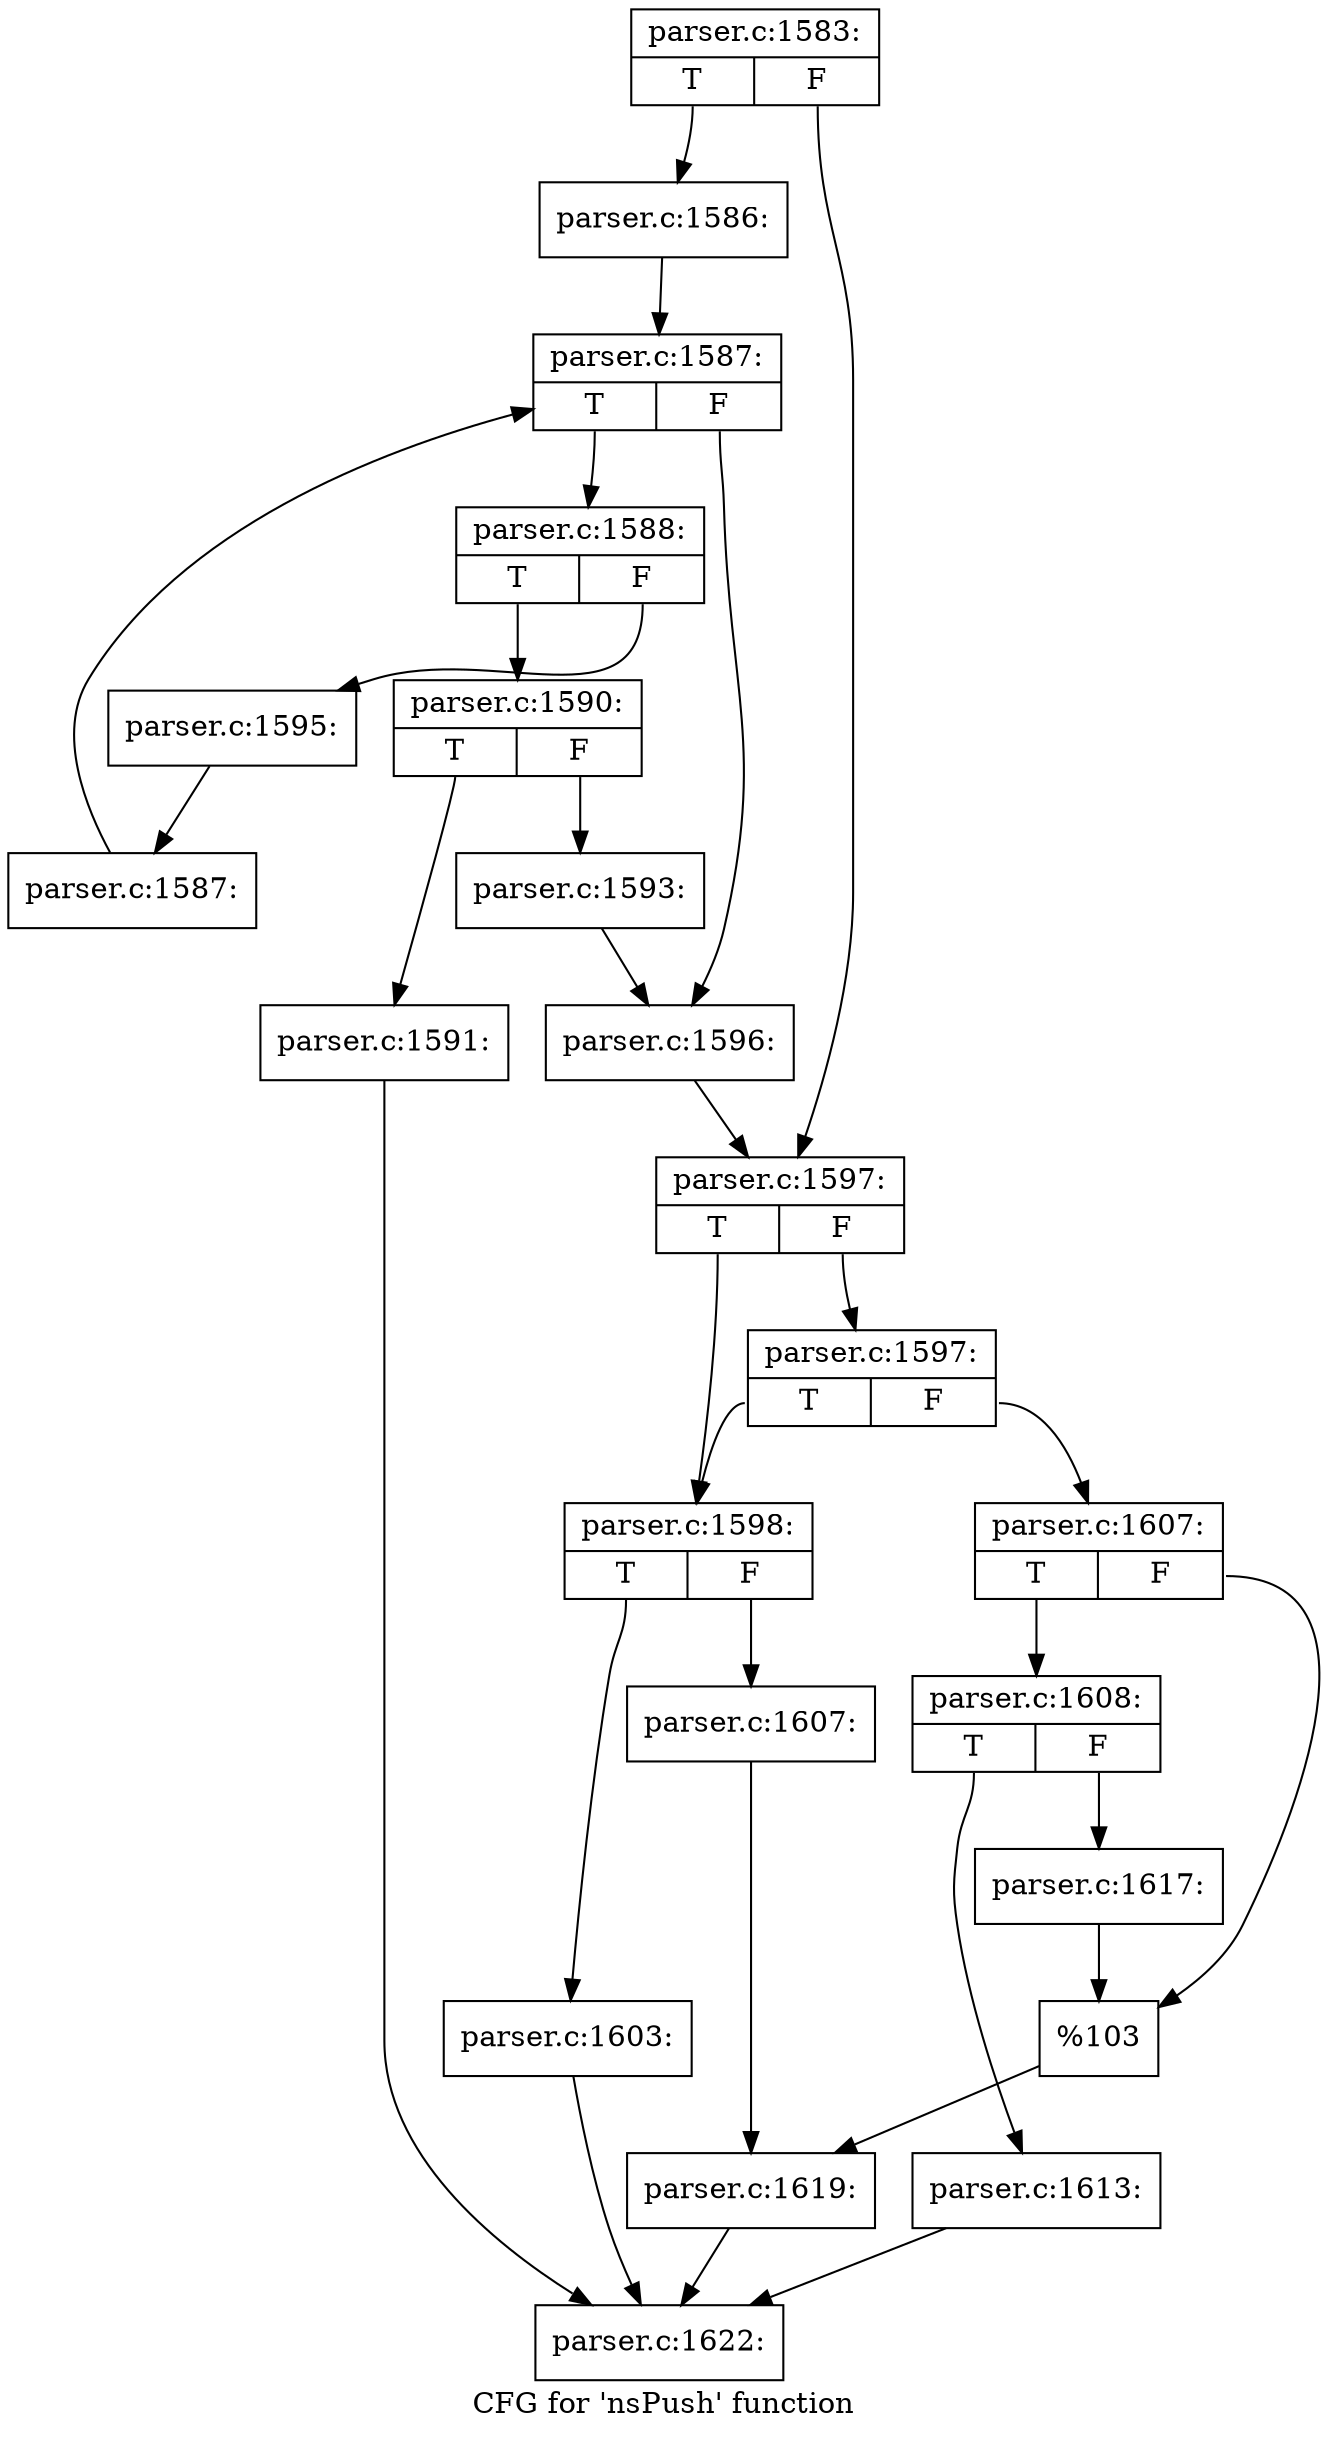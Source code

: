 digraph "CFG for 'nsPush' function" {
	label="CFG for 'nsPush' function";

	Node0x63d1350 [shape=record,label="{parser.c:1583:|{<s0>T|<s1>F}}"];
	Node0x63d1350:s0 -> Node0x63d2150;
	Node0x63d1350:s1 -> Node0x63d21a0;
	Node0x63d2150 [shape=record,label="{parser.c:1586:}"];
	Node0x63d2150 -> Node0x5ef8430;
	Node0x5ef8430 [shape=record,label="{parser.c:1587:|{<s0>T|<s1>F}}"];
	Node0x5ef8430:s0 -> Node0x5ef8710;
	Node0x5ef8430:s1 -> Node0x63d2910;
	Node0x5ef8710 [shape=record,label="{parser.c:1588:|{<s0>T|<s1>F}}"];
	Node0x5ef8710:s0 -> Node0x5ef8a50;
	Node0x5ef8710:s1 -> Node0x5ef8aa0;
	Node0x5ef8a50 [shape=record,label="{parser.c:1590:|{<s0>T|<s1>F}}"];
	Node0x5ef8a50:s0 -> Node0x5ef90f0;
	Node0x5ef8a50:s1 -> Node0x5ef9140;
	Node0x5ef90f0 [shape=record,label="{parser.c:1591:}"];
	Node0x5ef90f0 -> Node0x63d1e00;
	Node0x5ef9140 [shape=record,label="{parser.c:1593:}"];
	Node0x5ef9140 -> Node0x63d2910;
	Node0x5ef8aa0 [shape=record,label="{parser.c:1595:}"];
	Node0x5ef8aa0 -> Node0x5ef8680;
	Node0x5ef8680 [shape=record,label="{parser.c:1587:}"];
	Node0x5ef8680 -> Node0x5ef8430;
	Node0x63d2910 [shape=record,label="{parser.c:1596:}"];
	Node0x63d2910 -> Node0x63d21a0;
	Node0x63d21a0 [shape=record,label="{parser.c:1597:|{<s0>T|<s1>F}}"];
	Node0x63d21a0:s0 -> Node0x5ef9f40;
	Node0x63d21a0:s1 -> Node0x5efa030;
	Node0x5efa030 [shape=record,label="{parser.c:1597:|{<s0>T|<s1>F}}"];
	Node0x5efa030:s0 -> Node0x5ef9f40;
	Node0x5efa030:s1 -> Node0x5ef9fe0;
	Node0x5ef9f40 [shape=record,label="{parser.c:1598:|{<s0>T|<s1>F}}"];
	Node0x5ef9f40:s0 -> Node0x5efb360;
	Node0x5ef9f40:s1 -> Node0x5efb3b0;
	Node0x5efb360 [shape=record,label="{parser.c:1603:}"];
	Node0x5efb360 -> Node0x63d1e00;
	Node0x5efb3b0 [shape=record,label="{parser.c:1607:}"];
	Node0x5efb3b0 -> Node0x5ef9f90;
	Node0x5ef9fe0 [shape=record,label="{parser.c:1607:|{<s0>T|<s1>F}}"];
	Node0x5ef9fe0:s0 -> Node0x5efbf00;
	Node0x5ef9fe0:s1 -> Node0x5efbf50;
	Node0x5efbf00 [shape=record,label="{parser.c:1608:|{<s0>T|<s1>F}}"];
	Node0x5efbf00:s0 -> Node0x5efd350;
	Node0x5efbf00:s1 -> Node0x5efd3a0;
	Node0x5efd350 [shape=record,label="{parser.c:1613:}"];
	Node0x5efd350 -> Node0x63d1e00;
	Node0x5efd3a0 [shape=record,label="{parser.c:1617:}"];
	Node0x5efd3a0 -> Node0x5efbf50;
	Node0x5efbf50 [shape=record,label="{%103}"];
	Node0x5efbf50 -> Node0x5ef9f90;
	Node0x5ef9f90 [shape=record,label="{parser.c:1619:}"];
	Node0x5ef9f90 -> Node0x63d1e00;
	Node0x63d1e00 [shape=record,label="{parser.c:1622:}"];
}
